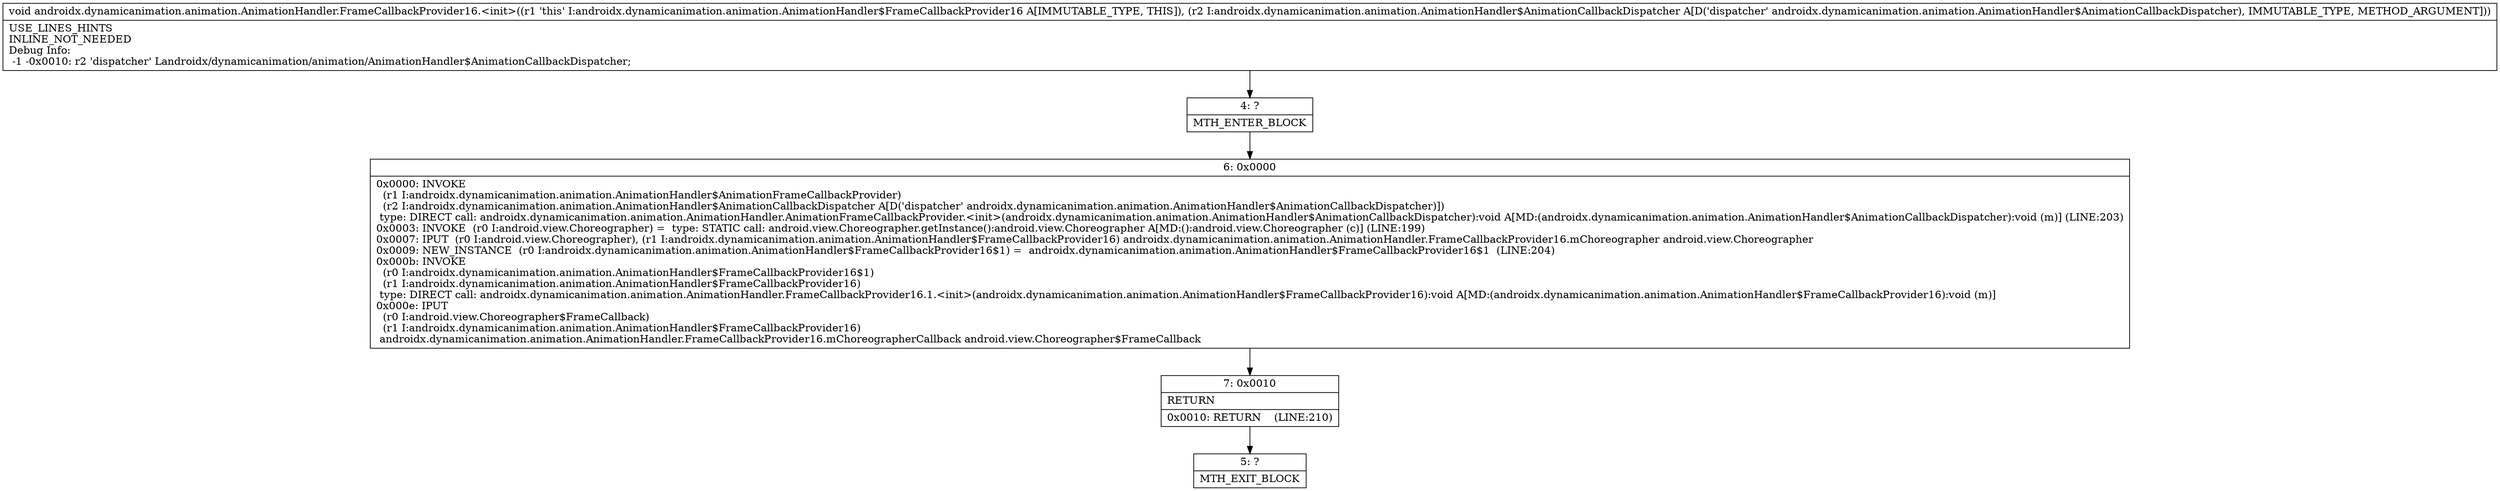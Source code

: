 digraph "CFG forandroidx.dynamicanimation.animation.AnimationHandler.FrameCallbackProvider16.\<init\>(Landroidx\/dynamicanimation\/animation\/AnimationHandler$AnimationCallbackDispatcher;)V" {
Node_4 [shape=record,label="{4\:\ ?|MTH_ENTER_BLOCK\l}"];
Node_6 [shape=record,label="{6\:\ 0x0000|0x0000: INVOKE  \l  (r1 I:androidx.dynamicanimation.animation.AnimationHandler$AnimationFrameCallbackProvider)\l  (r2 I:androidx.dynamicanimation.animation.AnimationHandler$AnimationCallbackDispatcher A[D('dispatcher' androidx.dynamicanimation.animation.AnimationHandler$AnimationCallbackDispatcher)])\l type: DIRECT call: androidx.dynamicanimation.animation.AnimationHandler.AnimationFrameCallbackProvider.\<init\>(androidx.dynamicanimation.animation.AnimationHandler$AnimationCallbackDispatcher):void A[MD:(androidx.dynamicanimation.animation.AnimationHandler$AnimationCallbackDispatcher):void (m)] (LINE:203)\l0x0003: INVOKE  (r0 I:android.view.Choreographer) =  type: STATIC call: android.view.Choreographer.getInstance():android.view.Choreographer A[MD:():android.view.Choreographer (c)] (LINE:199)\l0x0007: IPUT  (r0 I:android.view.Choreographer), (r1 I:androidx.dynamicanimation.animation.AnimationHandler$FrameCallbackProvider16) androidx.dynamicanimation.animation.AnimationHandler.FrameCallbackProvider16.mChoreographer android.view.Choreographer \l0x0009: NEW_INSTANCE  (r0 I:androidx.dynamicanimation.animation.AnimationHandler$FrameCallbackProvider16$1) =  androidx.dynamicanimation.animation.AnimationHandler$FrameCallbackProvider16$1  (LINE:204)\l0x000b: INVOKE  \l  (r0 I:androidx.dynamicanimation.animation.AnimationHandler$FrameCallbackProvider16$1)\l  (r1 I:androidx.dynamicanimation.animation.AnimationHandler$FrameCallbackProvider16)\l type: DIRECT call: androidx.dynamicanimation.animation.AnimationHandler.FrameCallbackProvider16.1.\<init\>(androidx.dynamicanimation.animation.AnimationHandler$FrameCallbackProvider16):void A[MD:(androidx.dynamicanimation.animation.AnimationHandler$FrameCallbackProvider16):void (m)]\l0x000e: IPUT  \l  (r0 I:android.view.Choreographer$FrameCallback)\l  (r1 I:androidx.dynamicanimation.animation.AnimationHandler$FrameCallbackProvider16)\l androidx.dynamicanimation.animation.AnimationHandler.FrameCallbackProvider16.mChoreographerCallback android.view.Choreographer$FrameCallback \l}"];
Node_7 [shape=record,label="{7\:\ 0x0010|RETURN\l|0x0010: RETURN    (LINE:210)\l}"];
Node_5 [shape=record,label="{5\:\ ?|MTH_EXIT_BLOCK\l}"];
MethodNode[shape=record,label="{void androidx.dynamicanimation.animation.AnimationHandler.FrameCallbackProvider16.\<init\>((r1 'this' I:androidx.dynamicanimation.animation.AnimationHandler$FrameCallbackProvider16 A[IMMUTABLE_TYPE, THIS]), (r2 I:androidx.dynamicanimation.animation.AnimationHandler$AnimationCallbackDispatcher A[D('dispatcher' androidx.dynamicanimation.animation.AnimationHandler$AnimationCallbackDispatcher), IMMUTABLE_TYPE, METHOD_ARGUMENT]))  | USE_LINES_HINTS\lINLINE_NOT_NEEDED\lDebug Info:\l  \-1 \-0x0010: r2 'dispatcher' Landroidx\/dynamicanimation\/animation\/AnimationHandler$AnimationCallbackDispatcher;\l}"];
MethodNode -> Node_4;Node_4 -> Node_6;
Node_6 -> Node_7;
Node_7 -> Node_5;
}

